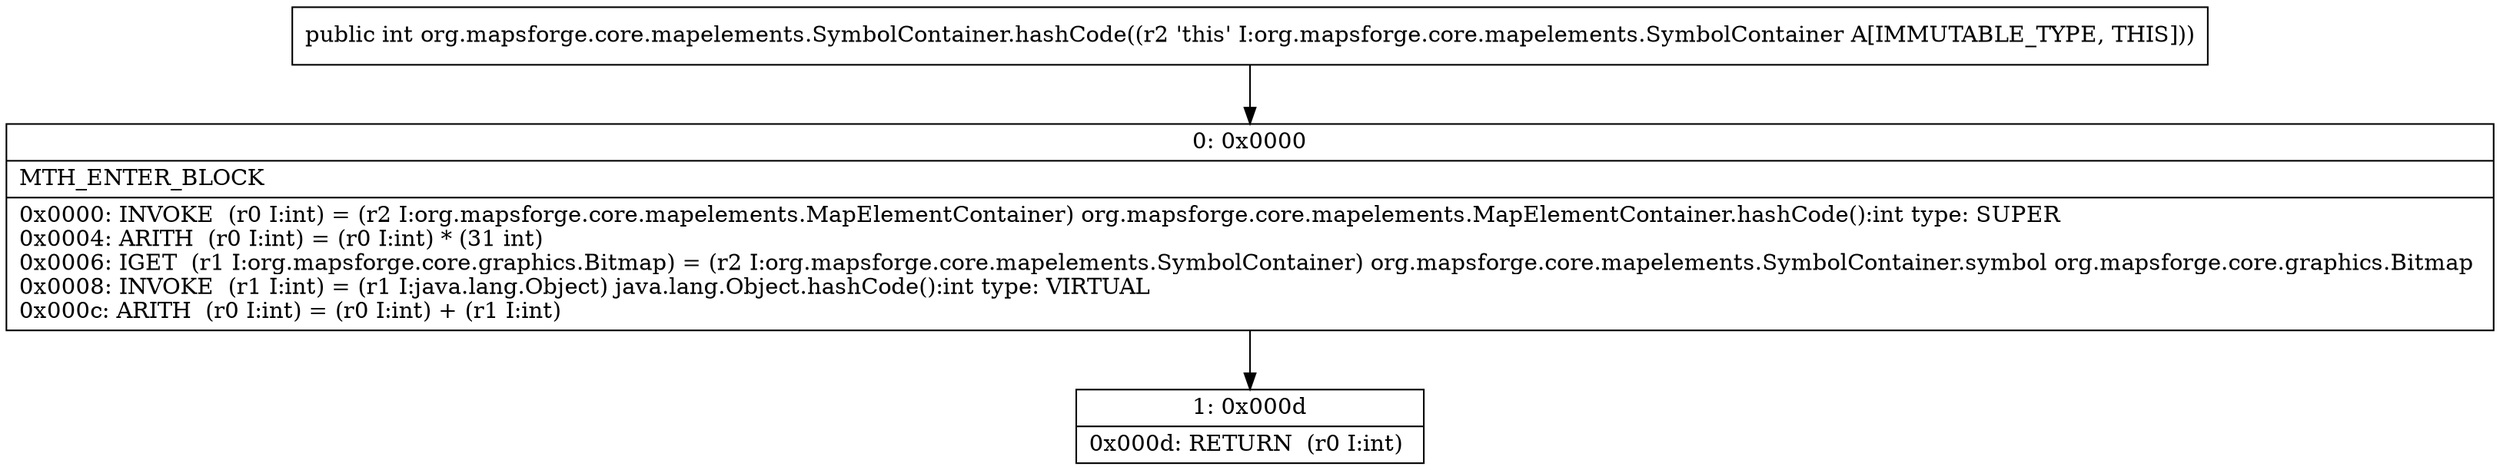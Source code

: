 digraph "CFG fororg.mapsforge.core.mapelements.SymbolContainer.hashCode()I" {
Node_0 [shape=record,label="{0\:\ 0x0000|MTH_ENTER_BLOCK\l|0x0000: INVOKE  (r0 I:int) = (r2 I:org.mapsforge.core.mapelements.MapElementContainer) org.mapsforge.core.mapelements.MapElementContainer.hashCode():int type: SUPER \l0x0004: ARITH  (r0 I:int) = (r0 I:int) * (31 int) \l0x0006: IGET  (r1 I:org.mapsforge.core.graphics.Bitmap) = (r2 I:org.mapsforge.core.mapelements.SymbolContainer) org.mapsforge.core.mapelements.SymbolContainer.symbol org.mapsforge.core.graphics.Bitmap \l0x0008: INVOKE  (r1 I:int) = (r1 I:java.lang.Object) java.lang.Object.hashCode():int type: VIRTUAL \l0x000c: ARITH  (r0 I:int) = (r0 I:int) + (r1 I:int) \l}"];
Node_1 [shape=record,label="{1\:\ 0x000d|0x000d: RETURN  (r0 I:int) \l}"];
MethodNode[shape=record,label="{public int org.mapsforge.core.mapelements.SymbolContainer.hashCode((r2 'this' I:org.mapsforge.core.mapelements.SymbolContainer A[IMMUTABLE_TYPE, THIS])) }"];
MethodNode -> Node_0;
Node_0 -> Node_1;
}

